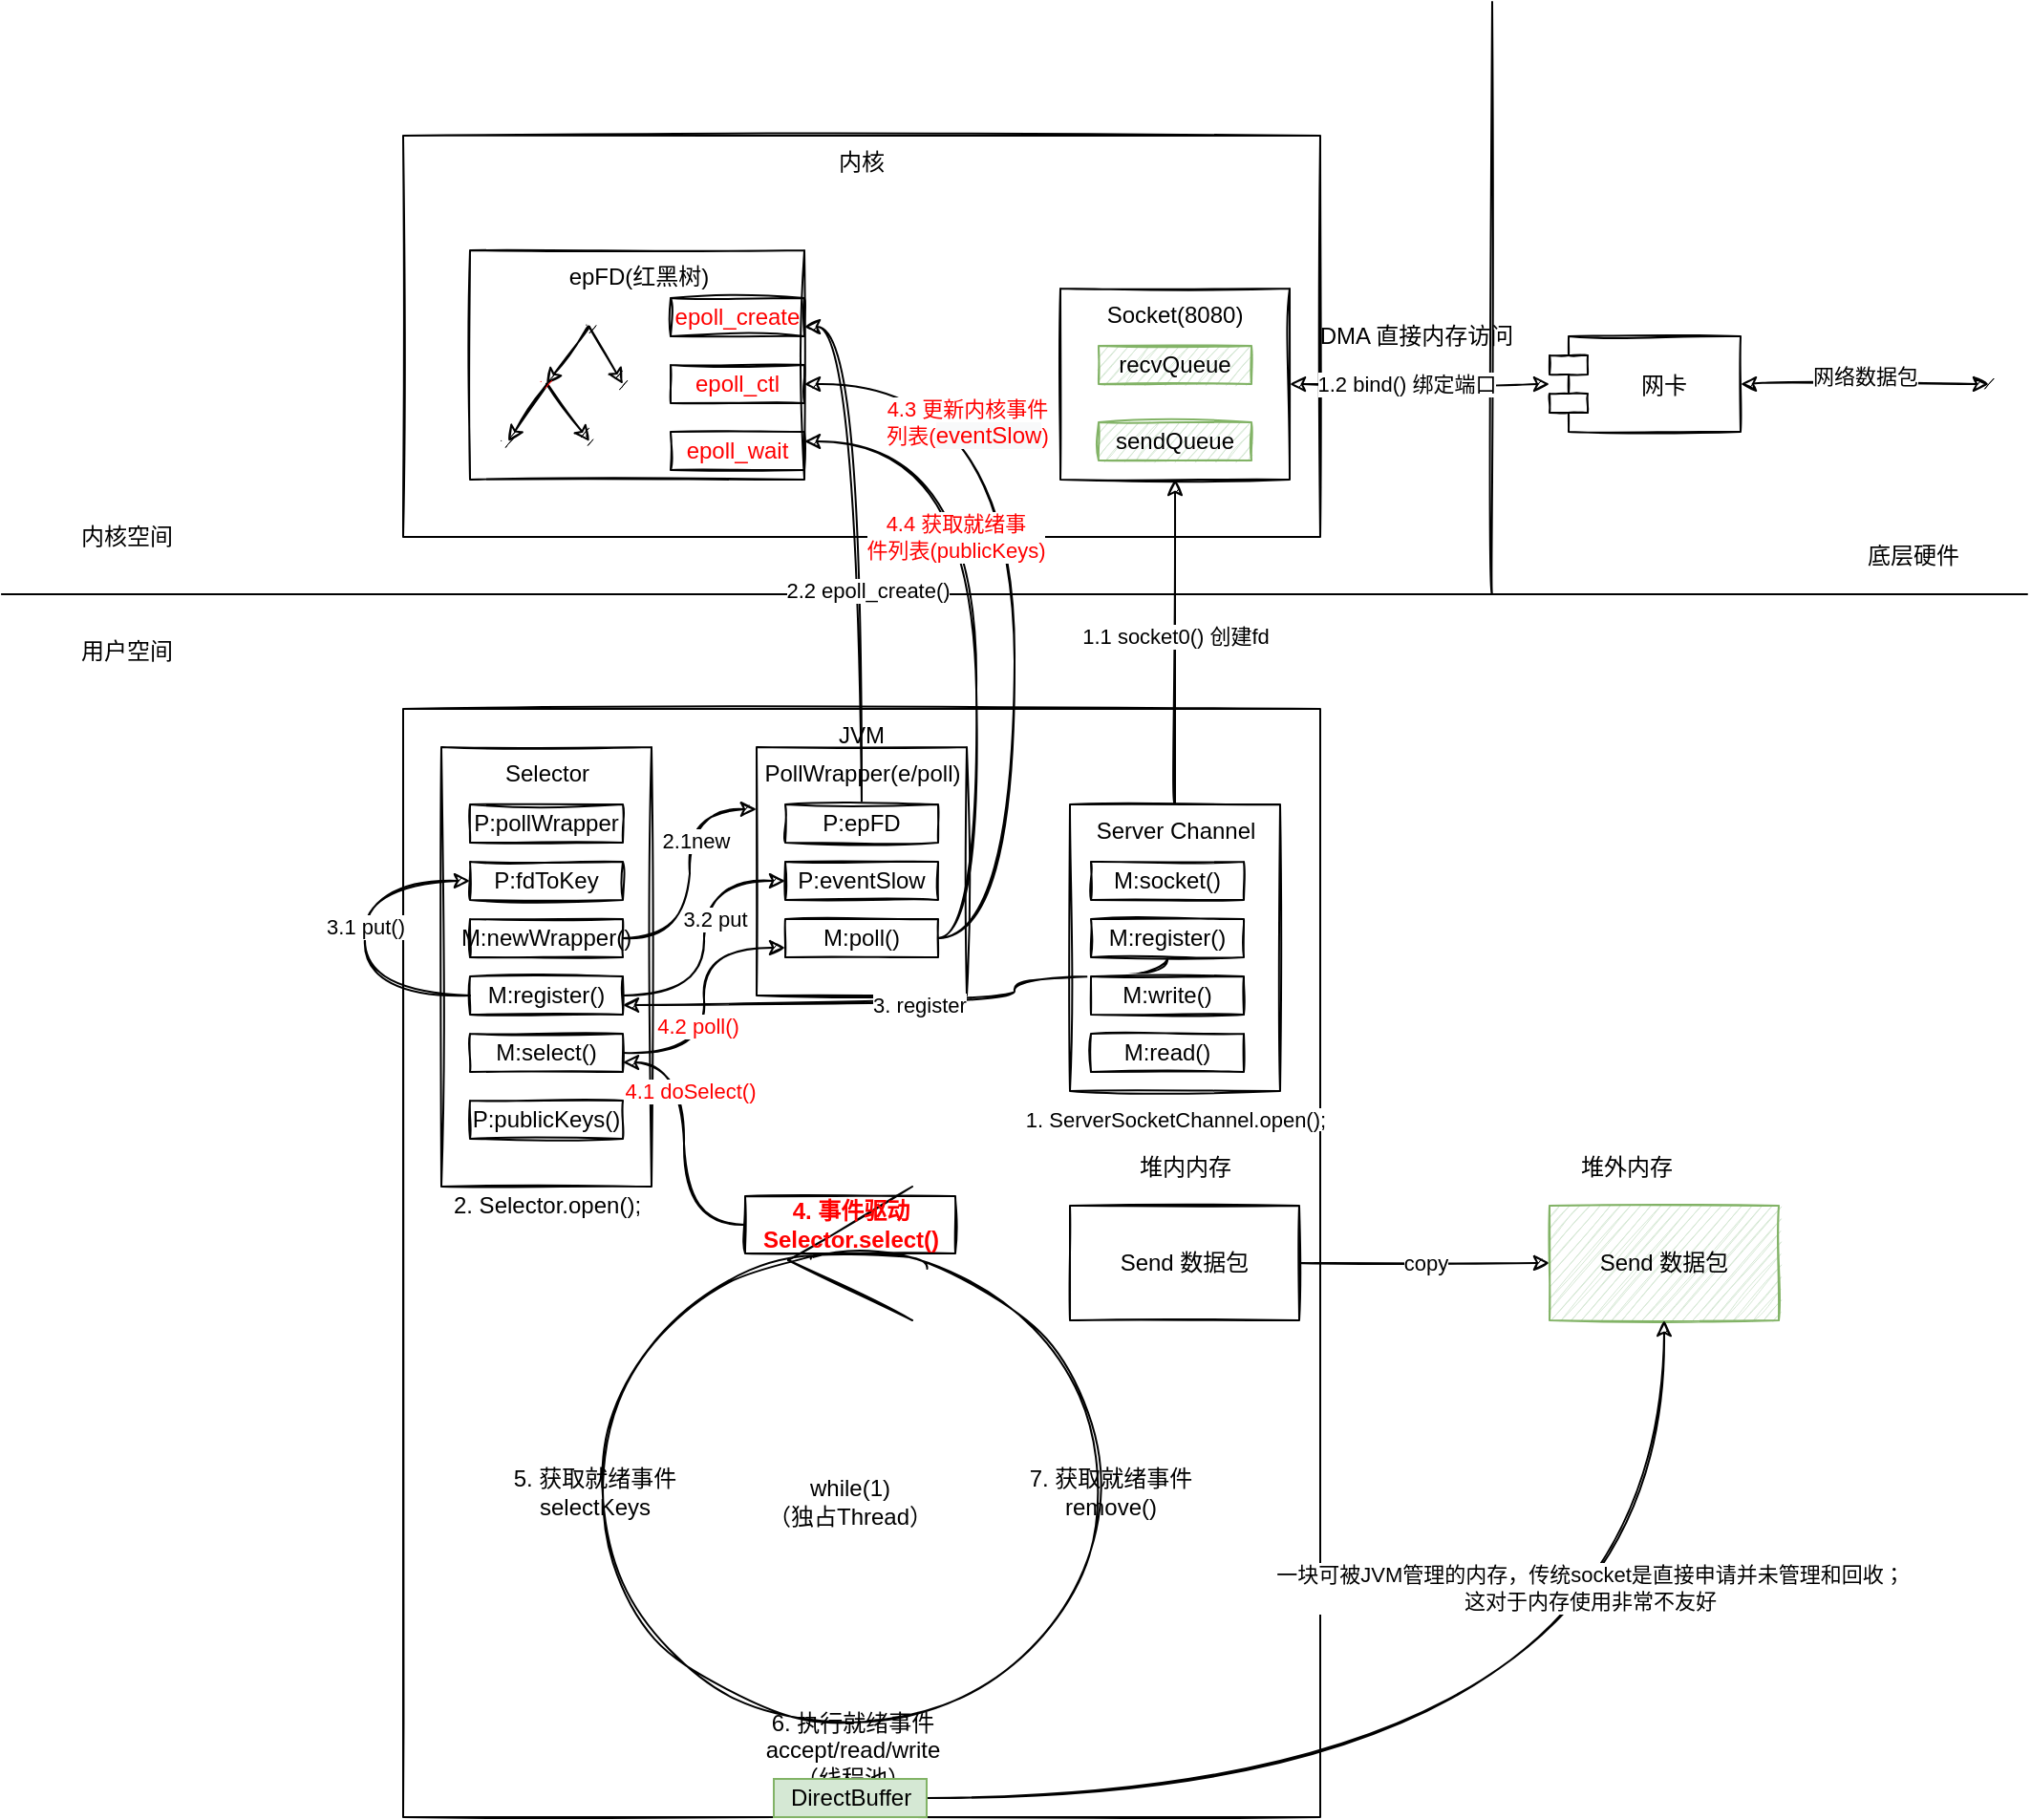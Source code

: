 <mxfile version="14.6.12" type="device" pages="2"><diagram id="23iRSUPoRavnBvh4doch" name="NIO架构"><mxGraphModel dx="2189" dy="761" grid="1" gridSize="10" guides="1" tooltips="1" connect="1" arrows="1" fold="1" page="1" pageScale="1" pageWidth="827" pageHeight="1169" math="0" shadow="0"><root><mxCell id="0"/><mxCell id="1" parent="0"/><mxCell id="UZY1eDvHCtF0Vs8QLToh-1" value="" style="endArrow=none;html=1;curved=1;sketch=1;" edge="1" parent="1"><mxGeometry width="50" height="50" relative="1" as="geometry"><mxPoint x="-260" y="310" as="sourcePoint"/><mxPoint x="800" y="310" as="targetPoint"/></mxGeometry></mxCell><mxCell id="UZY1eDvHCtF0Vs8QLToh-2" value="" style="endArrow=none;html=1;curved=1;sketch=1;" edge="1" parent="1"><mxGeometry width="50" height="50" relative="1" as="geometry"><mxPoint x="520" y="310" as="sourcePoint"/><mxPoint x="520" as="targetPoint"/></mxGeometry></mxCell><mxCell id="UZY1eDvHCtF0Vs8QLToh-4" value="用户空间" style="text;html=1;align=center;verticalAlign=middle;resizable=0;points=[];autosize=1;strokeColor=none;sketch=1;" vertex="1" parent="1"><mxGeometry x="-225" y="330" width="60" height="20" as="geometry"/></mxCell><mxCell id="UZY1eDvHCtF0Vs8QLToh-5" value="内核空间" style="text;html=1;align=center;verticalAlign=middle;resizable=0;points=[];autosize=1;strokeColor=none;sketch=1;" vertex="1" parent="1"><mxGeometry x="-225" y="270" width="60" height="20" as="geometry"/></mxCell><mxCell id="UZY1eDvHCtF0Vs8QLToh-6" value="底层硬件" style="text;html=1;align=center;verticalAlign=middle;resizable=0;points=[];autosize=1;strokeColor=none;sketch=1;" vertex="1" parent="1"><mxGeometry x="710" y="280" width="60" height="20" as="geometry"/></mxCell><mxCell id="UZY1eDvHCtF0Vs8QLToh-7" value="内核" style="whiteSpace=wrap;html=1;align=center;verticalAlign=top;sketch=1;" vertex="1" parent="1"><mxGeometry x="-50" y="70" width="480" height="210" as="geometry"/></mxCell><mxCell id="UZY1eDvHCtF0Vs8QLToh-8" value="JVM" style="whiteSpace=wrap;html=1;verticalAlign=top;sketch=1;" vertex="1" parent="1"><mxGeometry x="-50" y="370" width="480" height="580" as="geometry"/></mxCell><mxCell id="UZY1eDvHCtF0Vs8QLToh-9" value="Socket(8080)" style="whiteSpace=wrap;html=1;align=center;verticalAlign=top;sketch=1;" vertex="1" parent="1"><mxGeometry x="294" y="150" width="120" height="100" as="geometry"/></mxCell><mxCell id="UZY1eDvHCtF0Vs8QLToh-10" value="recvQueue" style="whiteSpace=wrap;html=1;align=center;sketch=1;fillColor=#d5e8d4;strokeColor=#82b366;" vertex="1" parent="1"><mxGeometry x="314" y="180" width="80" height="20" as="geometry"/></mxCell><mxCell id="UZY1eDvHCtF0Vs8QLToh-11" value="&lt;span&gt;sendQueue&lt;/span&gt;" style="whiteSpace=wrap;html=1;align=center;sketch=1;fillColor=#d5e8d4;strokeColor=#82b366;" vertex="1" parent="1"><mxGeometry x="314" y="220" width="80" height="20" as="geometry"/></mxCell><mxCell id="UZY1eDvHCtF0Vs8QLToh-14" style="edgeStyle=orthogonalEdgeStyle;orthogonalLoop=1;jettySize=auto;html=1;entryX=1;entryY=0.5;entryDx=0;entryDy=0;startArrow=classic;startFill=1;curved=1;sketch=1;" edge="1" parent="1" target="UZY1eDvHCtF0Vs8QLToh-9"><mxGeometry relative="1" as="geometry"><mxPoint x="550" y="200" as="sourcePoint"/></mxGeometry></mxCell><mxCell id="UZY1eDvHCtF0Vs8QLToh-18" value="1.2 bind() 绑定端口" style="edgeLabel;html=1;align=center;verticalAlign=middle;resizable=0;points=[];sketch=1;" vertex="1" connectable="0" parent="UZY1eDvHCtF0Vs8QLToh-14"><mxGeometry x="0.103" relative="1" as="geometry"><mxPoint as="offset"/></mxGeometry></mxCell><mxCell id="UZY1eDvHCtF0Vs8QLToh-17" value="" style="edgeStyle=orthogonalEdgeStyle;orthogonalLoop=1;jettySize=auto;html=1;startArrow=classic;startFill=1;curved=1;sketch=1;" edge="1" parent="1" source="UZY1eDvHCtF0Vs8QLToh-15" target="UZY1eDvHCtF0Vs8QLToh-16"><mxGeometry relative="1" as="geometry"/></mxCell><mxCell id="UZY1eDvHCtF0Vs8QLToh-19" value="网络数据包" style="edgeLabel;html=1;align=center;verticalAlign=middle;resizable=0;points=[];sketch=1;" vertex="1" connectable="0" parent="UZY1eDvHCtF0Vs8QLToh-17"><mxGeometry y="4" relative="1" as="geometry"><mxPoint as="offset"/></mxGeometry></mxCell><mxCell id="UZY1eDvHCtF0Vs8QLToh-15" value="网卡" style="shape=module;align=left;spacingLeft=20;align=center;verticalAlign=middle;sketch=1;" vertex="1" parent="1"><mxGeometry x="550" y="175" width="100" height="50" as="geometry"/></mxCell><mxCell id="UZY1eDvHCtF0Vs8QLToh-16" value="" style="shape=waypoint;size=6;pointerEvents=1;points=[];fillColor=#ffffff;resizable=0;rotatable=0;perimeter=centerPerimeter;snapToPoint=1;spacingLeft=20;sketch=1;" vertex="1" parent="1"><mxGeometry x="760" y="180" width="40" height="40" as="geometry"/></mxCell><mxCell id="UZY1eDvHCtF0Vs8QLToh-21" value="" style="edgeStyle=orthogonalEdgeStyle;orthogonalLoop=1;jettySize=auto;html=1;entryX=0.5;entryY=1;entryDx=0;entryDy=0;startArrow=none;startFill=0;curved=1;sketch=1;" edge="1" parent="1" source="UZY1eDvHCtF0Vs8QLToh-20" target="UZY1eDvHCtF0Vs8QLToh-9"><mxGeometry relative="1" as="geometry"/></mxCell><mxCell id="UZY1eDvHCtF0Vs8QLToh-25" value="1.1 socket0() 创建fd" style="edgeLabel;html=1;align=center;verticalAlign=middle;resizable=0;points=[];sketch=1;" vertex="1" connectable="0" parent="UZY1eDvHCtF0Vs8QLToh-21"><mxGeometry x="0.035" relative="1" as="geometry"><mxPoint as="offset"/></mxGeometry></mxCell><mxCell id="UZY1eDvHCtF0Vs8QLToh-20" value="Server Channel" style="html=1;align=center;verticalAlign=top;sketch=1;" vertex="1" parent="1"><mxGeometry x="299" y="420" width="110" height="150" as="geometry"/></mxCell><mxCell id="UZY1eDvHCtF0Vs8QLToh-24" value="&lt;span style=&quot;font-size: 11px ; background-color: rgb(255 , 255 , 255)&quot;&gt;1. ServerSocketChannel.open();&lt;/span&gt;" style="text;html=1;align=center;verticalAlign=middle;resizable=0;points=[];autosize=1;strokeColor=none;sketch=1;" vertex="1" parent="1"><mxGeometry x="259" y="575" width="190" height="20" as="geometry"/></mxCell><mxCell id="UZY1eDvHCtF0Vs8QLToh-26" value="Selector" style="html=1;align=center;verticalAlign=top;sketch=1;" vertex="1" parent="1"><mxGeometry x="-30" y="390" width="110" height="230" as="geometry"/></mxCell><mxCell id="UZY1eDvHCtF0Vs8QLToh-27" value="2. Selector.open();" style="text;html=1;align=center;verticalAlign=middle;resizable=0;points=[];autosize=1;strokeColor=none;sketch=1;" vertex="1" parent="1"><mxGeometry x="-30" y="620" width="110" height="20" as="geometry"/></mxCell><mxCell id="UZY1eDvHCtF0Vs8QLToh-29" value="P:pollWrapper" style="whiteSpace=wrap;html=1;align=center;sketch=1;" vertex="1" parent="1"><mxGeometry x="-15" y="420" width="80" height="20" as="geometry"/></mxCell><mxCell id="UZY1eDvHCtF0Vs8QLToh-31" value="P:fdToKey" style="whiteSpace=wrap;html=1;align=center;sketch=1;" vertex="1" parent="1"><mxGeometry x="-15" y="450" width="80" height="20" as="geometry"/></mxCell><mxCell id="UZY1eDvHCtF0Vs8QLToh-36" style="edgeStyle=orthogonalEdgeStyle;orthogonalLoop=1;jettySize=auto;html=1;entryX=0;entryY=0.25;entryDx=0;entryDy=0;startArrow=none;startFill=0;curved=1;sketch=1;" edge="1" parent="1" source="UZY1eDvHCtF0Vs8QLToh-32" target="UZY1eDvHCtF0Vs8QLToh-33"><mxGeometry relative="1" as="geometry"><Array as="points"><mxPoint x="100" y="490"/><mxPoint x="100" y="423"/></Array></mxGeometry></mxCell><mxCell id="UZY1eDvHCtF0Vs8QLToh-37" value="2.1new" style="edgeLabel;html=1;align=center;verticalAlign=middle;resizable=0;points=[];sketch=1;" vertex="1" connectable="0" parent="UZY1eDvHCtF0Vs8QLToh-36"><mxGeometry x="-0.086" y="-3" relative="1" as="geometry"><mxPoint y="-23" as="offset"/></mxGeometry></mxCell><mxCell id="UZY1eDvHCtF0Vs8QLToh-32" value="M:newWrapper()" style="whiteSpace=wrap;html=1;align=center;sketch=1;" vertex="1" parent="1"><mxGeometry x="-15" y="480" width="80" height="20" as="geometry"/></mxCell><mxCell id="UZY1eDvHCtF0Vs8QLToh-33" value="PollWrapper(e/poll)" style="html=1;align=center;verticalAlign=top;sketch=1;" vertex="1" parent="1"><mxGeometry x="135" y="390" width="110" height="130" as="geometry"/></mxCell><mxCell id="UZY1eDvHCtF0Vs8QLToh-48" style="edgeStyle=orthogonalEdgeStyle;orthogonalLoop=1;jettySize=auto;html=1;entryX=1;entryY=0.75;entryDx=0;entryDy=0;fontColor=#FF0000;startArrow=none;startFill=0;curved=1;sketch=1;" edge="1" parent="1" source="UZY1eDvHCtF0Vs8QLToh-34" target="UZY1eDvHCtF0Vs8QLToh-64"><mxGeometry relative="1" as="geometry"/></mxCell><mxCell id="UZY1eDvHCtF0Vs8QLToh-49" value="&lt;font color=&quot;#000000&quot;&gt;2.2 epoll_create()&lt;/font&gt;" style="edgeLabel;html=1;align=center;verticalAlign=middle;resizable=0;points=[];fontColor=#FF0000;sketch=1;" vertex="1" connectable="0" parent="UZY1eDvHCtF0Vs8QLToh-48"><mxGeometry x="0.531" y="2" relative="1" as="geometry"><mxPoint x="5" y="102" as="offset"/></mxGeometry></mxCell><mxCell id="UZY1eDvHCtF0Vs8QLToh-34" value="P:epFD" style="whiteSpace=wrap;html=1;align=center;sketch=1;" vertex="1" parent="1"><mxGeometry x="150" y="420" width="80" height="20" as="geometry"/></mxCell><mxCell id="UZY1eDvHCtF0Vs8QLToh-35" value="P:eventSlow" style="whiteSpace=wrap;html=1;align=center;sketch=1;" vertex="1" parent="1"><mxGeometry x="150" y="450" width="80" height="20" as="geometry"/></mxCell><mxCell id="UZY1eDvHCtF0Vs8QLToh-38" value="epFD(红黑树)" style="html=1;align=center;verticalAlign=top;sketch=1;" vertex="1" parent="1"><mxGeometry x="-15" y="130" width="175" height="120" as="geometry"/></mxCell><mxCell id="UZY1eDvHCtF0Vs8QLToh-44" style="orthogonalLoop=1;jettySize=auto;html=1;entryX=0.575;entryY=0.5;entryDx=0;entryDy=0;entryPerimeter=0;startArrow=none;startFill=0;curved=1;sketch=1;" edge="1" parent="1" source="UZY1eDvHCtF0Vs8QLToh-39" target="UZY1eDvHCtF0Vs8QLToh-41"><mxGeometry relative="1" as="geometry"/></mxCell><mxCell id="UZY1eDvHCtF0Vs8QLToh-46" style="edgeStyle=none;orthogonalLoop=1;jettySize=auto;html=1;startArrow=none;startFill=0;curved=1;sketch=1;" edge="1" parent="1" source="UZY1eDvHCtF0Vs8QLToh-39" target="UZY1eDvHCtF0Vs8QLToh-40"><mxGeometry relative="1" as="geometry"/></mxCell><mxCell id="UZY1eDvHCtF0Vs8QLToh-39" value="" style="shape=waypoint;size=6;pointerEvents=1;points=[];fillColor=none;resizable=0;rotatable=0;perimeter=centerPerimeter;snapToPoint=1;align=center;sketch=1;" vertex="1" parent="1"><mxGeometry x="27.5" y="150" width="40" height="40" as="geometry"/></mxCell><mxCell id="UZY1eDvHCtF0Vs8QLToh-40" value="" style="shape=waypoint;size=6;pointerEvents=1;points=[];fillColor=none;resizable=0;rotatable=0;perimeter=centerPerimeter;snapToPoint=1;align=center;sketch=1;" vertex="1" parent="1"><mxGeometry x="45" y="180" width="40" height="40" as="geometry"/></mxCell><mxCell id="UZY1eDvHCtF0Vs8QLToh-45" style="edgeStyle=none;orthogonalLoop=1;jettySize=auto;html=1;entryX=0.625;entryY=0.55;entryDx=0;entryDy=0;entryPerimeter=0;startArrow=none;startFill=0;curved=1;sketch=1;" edge="1" parent="1" source="UZY1eDvHCtF0Vs8QLToh-41" target="UZY1eDvHCtF0Vs8QLToh-42"><mxGeometry relative="1" as="geometry"/></mxCell><mxCell id="UZY1eDvHCtF0Vs8QLToh-47" style="edgeStyle=none;orthogonalLoop=1;jettySize=auto;html=1;startArrow=none;startFill=0;curved=1;sketch=1;" edge="1" parent="1" source="UZY1eDvHCtF0Vs8QLToh-41" target="UZY1eDvHCtF0Vs8QLToh-43"><mxGeometry relative="1" as="geometry"/></mxCell><mxCell id="UZY1eDvHCtF0Vs8QLToh-41" value="" style="shape=waypoint;size=6;pointerEvents=1;points=[];resizable=0;rotatable=0;perimeter=centerPerimeter;snapToPoint=1;align=center;fontColor=#FF0000;fillColor=#FF0000;strokeColor=#FF0000;sketch=1;" vertex="1" parent="1"><mxGeometry x="5" y="180" width="40" height="40" as="geometry"/></mxCell><mxCell id="UZY1eDvHCtF0Vs8QLToh-42" value="" style="shape=waypoint;size=6;pointerEvents=1;points=[];fillColor=none;resizable=0;rotatable=0;perimeter=centerPerimeter;snapToPoint=1;align=center;sketch=1;" vertex="1" parent="1"><mxGeometry x="-15" y="210" width="40" height="40" as="geometry"/></mxCell><mxCell id="UZY1eDvHCtF0Vs8QLToh-43" value="" style="shape=waypoint;size=6;pointerEvents=1;points=[];fillColor=none;resizable=0;rotatable=0;perimeter=centerPerimeter;snapToPoint=1;align=center;sketch=1;" vertex="1" parent="1"><mxGeometry x="27.5" y="210" width="40" height="40" as="geometry"/></mxCell><mxCell id="UZY1eDvHCtF0Vs8QLToh-51" style="edgeStyle=orthogonalEdgeStyle;orthogonalLoop=1;jettySize=auto;html=1;entryX=0;entryY=0.5;entryDx=0;entryDy=0;fontColor=#FF0000;startArrow=none;startFill=0;elbow=vertical;exitX=0;exitY=0.5;exitDx=0;exitDy=0;curved=1;sketch=1;" edge="1" parent="1" source="UZY1eDvHCtF0Vs8QLToh-50" target="UZY1eDvHCtF0Vs8QLToh-31"><mxGeometry relative="1" as="geometry"><Array as="points"><mxPoint x="-70" y="520"/><mxPoint x="-70" y="460"/></Array></mxGeometry></mxCell><mxCell id="UZY1eDvHCtF0Vs8QLToh-52" value="&lt;font color=&quot;#000000&quot;&gt;3.1 put()&lt;/font&gt;" style="edgeLabel;html=1;align=center;verticalAlign=middle;resizable=0;points=[];fontColor=#FF0000;sketch=1;" vertex="1" connectable="0" parent="UZY1eDvHCtF0Vs8QLToh-51"><mxGeometry x="0.071" relative="1" as="geometry"><mxPoint as="offset"/></mxGeometry></mxCell><mxCell id="UZY1eDvHCtF0Vs8QLToh-53" style="edgeStyle=orthogonalEdgeStyle;orthogonalLoop=1;jettySize=auto;html=1;entryX=0;entryY=0.5;entryDx=0;entryDy=0;fontColor=#FF0000;startArrow=none;startFill=0;curved=1;sketch=1;" edge="1" parent="1" source="UZY1eDvHCtF0Vs8QLToh-50" target="UZY1eDvHCtF0Vs8QLToh-35"><mxGeometry relative="1" as="geometry"/></mxCell><mxCell id="UZY1eDvHCtF0Vs8QLToh-54" value="&lt;font color=&quot;#000000&quot;&gt;3.2 put&lt;/font&gt;" style="edgeLabel;html=1;align=center;verticalAlign=middle;resizable=0;points=[];fontColor=#FF0000;sketch=1;" vertex="1" connectable="0" parent="UZY1eDvHCtF0Vs8QLToh-53"><mxGeometry x="0.262" y="-4" relative="1" as="geometry"><mxPoint x="1" y="9" as="offset"/></mxGeometry></mxCell><mxCell id="UZY1eDvHCtF0Vs8QLToh-50" value="M:register()" style="whiteSpace=wrap;html=1;align=center;sketch=1;" vertex="1" parent="1"><mxGeometry x="-15" y="510" width="80" height="20" as="geometry"/></mxCell><mxCell id="UZY1eDvHCtF0Vs8QLToh-61" style="edgeStyle=orthogonalEdgeStyle;orthogonalLoop=1;jettySize=auto;html=1;entryX=0;entryY=0.75;entryDx=0;entryDy=0;fontColor=#FF0000;startArrow=none;startFill=0;curved=1;sketch=1;" edge="1" parent="1" source="UZY1eDvHCtF0Vs8QLToh-55" target="UZY1eDvHCtF0Vs8QLToh-58"><mxGeometry relative="1" as="geometry"/></mxCell><mxCell id="UZY1eDvHCtF0Vs8QLToh-63" value="4.2 poll()" style="edgeLabel;html=1;align=center;verticalAlign=middle;resizable=0;points=[];fontColor=#FF0000;sketch=1;" vertex="1" connectable="0" parent="UZY1eDvHCtF0Vs8QLToh-61"><mxGeometry x="-0.193" y="5" relative="1" as="geometry"><mxPoint x="1" as="offset"/></mxGeometry></mxCell><mxCell id="UZY1eDvHCtF0Vs8QLToh-55" value="M:select()" style="whiteSpace=wrap;html=1;align=center;sketch=1;" vertex="1" parent="1"><mxGeometry x="-15" y="540" width="80" height="20" as="geometry"/></mxCell><mxCell id="UZY1eDvHCtF0Vs8QLToh-56" value="&lt;span&gt;&lt;br&gt;while(1)&lt;br&gt;&lt;/span&gt;&lt;span&gt;（&lt;/span&gt;&lt;span&gt;独占Thread&lt;/span&gt;&lt;span&gt;）&lt;br&gt;&lt;/span&gt;" style="ellipse;shape=umlControl;whiteSpace=wrap;html=1;align=center;fillColor=none;fontStyle=0;sketch=1;" vertex="1" parent="1"><mxGeometry x="54" y="620" width="260" height="280" as="geometry"/></mxCell><mxCell id="UZY1eDvHCtF0Vs8QLToh-60" style="edgeStyle=orthogonalEdgeStyle;orthogonalLoop=1;jettySize=auto;html=1;entryX=1;entryY=0.75;entryDx=0;entryDy=0;fontColor=#FF0000;startArrow=none;startFill=0;curved=1;sketch=1;" edge="1" parent="1" source="UZY1eDvHCtF0Vs8QLToh-57" target="UZY1eDvHCtF0Vs8QLToh-55"><mxGeometry relative="1" as="geometry"/></mxCell><mxCell id="UZY1eDvHCtF0Vs8QLToh-62" value="4.1 doSelect()" style="edgeLabel;html=1;align=center;verticalAlign=middle;resizable=0;points=[];fontColor=#FF0000;sketch=1;" vertex="1" connectable="0" parent="UZY1eDvHCtF0Vs8QLToh-60"><mxGeometry x="0.435" y="-17" relative="1" as="geometry"><mxPoint x="-14" y="5" as="offset"/></mxGeometry></mxCell><mxCell id="UZY1eDvHCtF0Vs8QLToh-57" value="&lt;b&gt;4. 事件驱动&lt;br&gt;Selector.select()&lt;br&gt;&lt;/b&gt;" style="text;html=1;align=center;verticalAlign=middle;resizable=0;points=[];autosize=1;fontColor=#FF0000;strokeColor=#000000;sketch=1;" vertex="1" parent="1"><mxGeometry x="129" y="625" width="110" height="30" as="geometry"/></mxCell><mxCell id="UZY1eDvHCtF0Vs8QLToh-67" style="edgeStyle=orthogonalEdgeStyle;orthogonalLoop=1;jettySize=auto;html=1;entryX=1;entryY=0.5;entryDx=0;entryDy=0;fontColor=#FF0000;startArrow=none;startFill=0;curved=1;sketch=1;" edge="1" parent="1" source="UZY1eDvHCtF0Vs8QLToh-58" target="UZY1eDvHCtF0Vs8QLToh-65"><mxGeometry relative="1" as="geometry"><Array as="points"><mxPoint x="270" y="490"/><mxPoint x="270" y="200"/></Array></mxGeometry></mxCell><mxCell id="UZY1eDvHCtF0Vs8QLToh-68" value="4.3 更新内核事件&lt;br&gt;列表(&lt;span style=&quot;font-size: 12px ; background-color: rgb(248 , 249 , 250)&quot;&gt;eventSlow&lt;/span&gt;)" style="edgeLabel;html=1;align=center;verticalAlign=middle;resizable=0;points=[];fontColor=#FF0000;sketch=1;" vertex="1" connectable="0" parent="UZY1eDvHCtF0Vs8QLToh-67"><mxGeometry x="0.104" y="3" relative="1" as="geometry"><mxPoint x="-22" y="-67" as="offset"/></mxGeometry></mxCell><mxCell id="UZY1eDvHCtF0Vs8QLToh-69" style="edgeStyle=orthogonalEdgeStyle;orthogonalLoop=1;jettySize=auto;html=1;entryX=1;entryY=0.25;entryDx=0;entryDy=0;fontColor=#FF0000;startArrow=none;startFill=0;curved=1;sketch=1;" edge="1" parent="1" source="UZY1eDvHCtF0Vs8QLToh-58" target="UZY1eDvHCtF0Vs8QLToh-66"><mxGeometry relative="1" as="geometry"><Array as="points"><mxPoint x="250" y="490"/><mxPoint x="250" y="230"/></Array></mxGeometry></mxCell><mxCell id="UZY1eDvHCtF0Vs8QLToh-70" value="4.4 获取就绪事&lt;br&gt;件列表(publicKeys)" style="edgeLabel;html=1;align=center;verticalAlign=middle;resizable=0;points=[];fontColor=#FF0000;sketch=1;" vertex="1" connectable="0" parent="UZY1eDvHCtF0Vs8QLToh-69"><mxGeometry x="-0.07" y="1" relative="1" as="geometry"><mxPoint x="-10" y="-58" as="offset"/></mxGeometry></mxCell><mxCell id="UZY1eDvHCtF0Vs8QLToh-58" value="M:poll()" style="whiteSpace=wrap;html=1;align=center;sketch=1;" vertex="1" parent="1"><mxGeometry x="150" y="480" width="80" height="20" as="geometry"/></mxCell><mxCell id="UZY1eDvHCtF0Vs8QLToh-64" value="epoll_create" style="whiteSpace=wrap;html=1;fontColor=#FF0000;strokeColor=#000000;fillColor=none;align=center;sketch=1;" vertex="1" parent="1"><mxGeometry x="90" y="155" width="70" height="20" as="geometry"/></mxCell><mxCell id="UZY1eDvHCtF0Vs8QLToh-65" value="epoll_ctl" style="whiteSpace=wrap;html=1;fontColor=#FF0000;strokeColor=#000000;fillColor=none;align=center;sketch=1;" vertex="1" parent="1"><mxGeometry x="90" y="190" width="70" height="20" as="geometry"/></mxCell><mxCell id="UZY1eDvHCtF0Vs8QLToh-66" value="epoll_wait" style="whiteSpace=wrap;html=1;fontColor=#FF0000;strokeColor=#000000;fillColor=none;align=center;sketch=1;" vertex="1" parent="1"><mxGeometry x="90" y="225" width="70" height="20" as="geometry"/></mxCell><mxCell id="UZY1eDvHCtF0Vs8QLToh-71" value="P:publicKeys()" style="whiteSpace=wrap;html=1;align=center;sketch=1;" vertex="1" parent="1"><mxGeometry x="-15" y="575" width="80" height="20" as="geometry"/></mxCell><mxCell id="UZY1eDvHCtF0Vs8QLToh-74" value="5. 获取就绪事件&lt;br&gt;selectKeys" style="text;html=1;align=center;verticalAlign=middle;resizable=0;points=[];autosize=1;strokeColor=none;fontStyle=0;sketch=1;" vertex="1" parent="1"><mxGeometry y="765" width="100" height="30" as="geometry"/></mxCell><mxCell id="UZY1eDvHCtF0Vs8QLToh-75" value="6. 执行就绪事件&lt;br&gt;accept/read/write&lt;br&gt;（线程池）" style="text;html=1;align=center;verticalAlign=middle;resizable=0;points=[];autosize=1;strokeColor=none;fontStyle=0;sketch=1;" vertex="1" parent="1"><mxGeometry x="130" y="890" width="110" height="50" as="geometry"/></mxCell><mxCell id="UZY1eDvHCtF0Vs8QLToh-76" value="7. 获取就绪事件&lt;br&gt;remove()" style="text;html=1;align=center;verticalAlign=middle;resizable=0;points=[];autosize=1;strokeColor=none;fontStyle=0;sketch=1;" vertex="1" parent="1"><mxGeometry x="270" y="765" width="100" height="30" as="geometry"/></mxCell><mxCell id="UZY1eDvHCtF0Vs8QLToh-77" value="M:socket()" style="whiteSpace=wrap;html=1;align=center;sketch=1;" vertex="1" parent="1"><mxGeometry x="310" y="450" width="80" height="20" as="geometry"/></mxCell><mxCell id="UZY1eDvHCtF0Vs8QLToh-81" value="3. register" style="edgeStyle=orthogonalEdgeStyle;curved=1;rounded=0;orthogonalLoop=1;jettySize=auto;html=1;entryX=1;entryY=0.75;entryDx=0;entryDy=0;fontColor=#000000;startArrow=none;startFill=0;sketch=1;" edge="1" parent="1" source="UZY1eDvHCtF0Vs8QLToh-78" target="UZY1eDvHCtF0Vs8QLToh-50"><mxGeometry relative="1" as="geometry"><Array as="points"><mxPoint x="350" y="510"/><mxPoint x="270" y="510"/><mxPoint x="270" y="525"/></Array></mxGeometry></mxCell><mxCell id="UZY1eDvHCtF0Vs8QLToh-78" value="M:register()" style="whiteSpace=wrap;html=1;align=center;sketch=1;" vertex="1" parent="1"><mxGeometry x="310" y="480" width="80" height="20" as="geometry"/></mxCell><mxCell id="UZY1eDvHCtF0Vs8QLToh-79" value="M:write()" style="whiteSpace=wrap;html=1;align=center;sketch=1;" vertex="1" parent="1"><mxGeometry x="310" y="510" width="80" height="20" as="geometry"/></mxCell><mxCell id="UZY1eDvHCtF0Vs8QLToh-80" value="M:read()" style="whiteSpace=wrap;html=1;align=center;sketch=1;" vertex="1" parent="1"><mxGeometry x="310" y="540" width="80" height="20" as="geometry"/></mxCell><mxCell id="UZY1eDvHCtF0Vs8QLToh-82" value="DMA 直接内存访问" style="text;html=1;align=center;verticalAlign=middle;resizable=0;points=[];autosize=1;strokeColor=none;fontColor=#000000;" vertex="1" parent="1"><mxGeometry x="420" y="165" width="120" height="20" as="geometry"/></mxCell><mxCell id="UZY1eDvHCtF0Vs8QLToh-85" value="copy" style="edgeStyle=orthogonalEdgeStyle;curved=1;rounded=0;sketch=1;orthogonalLoop=1;jettySize=auto;html=1;entryX=0;entryY=0.5;entryDx=0;entryDy=0;fontColor=#000000;startArrow=none;startFill=0;" edge="1" parent="1" source="UZY1eDvHCtF0Vs8QLToh-83" target="UZY1eDvHCtF0Vs8QLToh-84"><mxGeometry relative="1" as="geometry"/></mxCell><mxCell id="UZY1eDvHCtF0Vs8QLToh-83" value="Send 数据包" style="rounded=0;whiteSpace=wrap;html=1;sketch=1;fontColor=#000000;strokeColor=#000000;fillColor=none;align=center;" vertex="1" parent="1"><mxGeometry x="299" y="630" width="120" height="60" as="geometry"/></mxCell><mxCell id="UZY1eDvHCtF0Vs8QLToh-84" value="Send 数据包" style="rounded=0;whiteSpace=wrap;html=1;sketch=1;strokeColor=#82b366;fillColor=#d5e8d4;align=center;" vertex="1" parent="1"><mxGeometry x="550" y="630" width="120" height="60" as="geometry"/></mxCell><mxCell id="UZY1eDvHCtF0Vs8QLToh-86" value="堆外内存" style="text;html=1;align=center;verticalAlign=middle;resizable=0;points=[];autosize=1;strokeColor=none;fontColor=#000000;" vertex="1" parent="1"><mxGeometry x="560" y="600" width="60" height="20" as="geometry"/></mxCell><mxCell id="UZY1eDvHCtF0Vs8QLToh-87" value="堆内内存" style="text;html=1;align=center;verticalAlign=middle;resizable=0;points=[];autosize=1;strokeColor=none;fontColor=#000000;" vertex="1" parent="1"><mxGeometry x="329" y="600" width="60" height="20" as="geometry"/></mxCell><mxCell id="UZY1eDvHCtF0Vs8QLToh-89" style="edgeStyle=orthogonalEdgeStyle;curved=1;rounded=0;sketch=1;orthogonalLoop=1;jettySize=auto;html=1;fontColor=#000000;startArrow=none;startFill=0;" edge="1" parent="1" source="UZY1eDvHCtF0Vs8QLToh-88" target="UZY1eDvHCtF0Vs8QLToh-84"><mxGeometry relative="1" as="geometry"/></mxCell><mxCell id="UZY1eDvHCtF0Vs8QLToh-90" value="一块可被JVM管理的内存，传统socket是直接申请并未管理和回收；&lt;br&gt;这对于内存使用非常不友好" style="edgeLabel;html=1;align=center;verticalAlign=middle;resizable=0;points=[];fontColor=#000000;" vertex="1" connectable="0" parent="UZY1eDvHCtF0Vs8QLToh-89"><mxGeometry x="0.561" y="39" relative="1" as="geometry"><mxPoint as="offset"/></mxGeometry></mxCell><mxCell id="UZY1eDvHCtF0Vs8QLToh-88" value="DirectBuffer" style="text;html=1;align=center;verticalAlign=middle;resizable=0;points=[];autosize=1;strokeColor=#82b366;fillColor=#d5e8d4;" vertex="1" parent="1"><mxGeometry x="144" y="930" width="80" height="20" as="geometry"/></mxCell></root></mxGraphModel></diagram><diagram id="GhOPUaG5WC8j4fiMF1rp" name="Reactor"><mxGraphModel dx="946" dy="613" grid="1" gridSize="10" guides="1" tooltips="1" connect="1" arrows="1" fold="1" page="1" pageScale="1" pageWidth="850" pageHeight="1100" math="0" shadow="0"><root><mxCell id="-0NVeKpgkKXMIGLYYXIl-0"/><mxCell id="-0NVeKpgkKXMIGLYYXIl-1" parent="-0NVeKpgkKXMIGLYYXIl-0"/></root></mxGraphModel></diagram></mxfile>